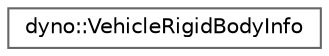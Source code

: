 digraph "Graphical Class Hierarchy"
{
 // LATEX_PDF_SIZE
  bgcolor="transparent";
  edge [fontname=Helvetica,fontsize=10,labelfontname=Helvetica,labelfontsize=10];
  node [fontname=Helvetica,fontsize=10,shape=box,height=0.2,width=0.4];
  rankdir="LR";
  Node0 [id="Node000000",label="dyno::VehicleRigidBodyInfo",height=0.2,width=0.4,color="grey40", fillcolor="white", style="filled",URL="$structdyno_1_1_vehicle_rigid_body_info.html",tooltip="The Rigid body information is stored in mVehicleJointInfo."];
}
